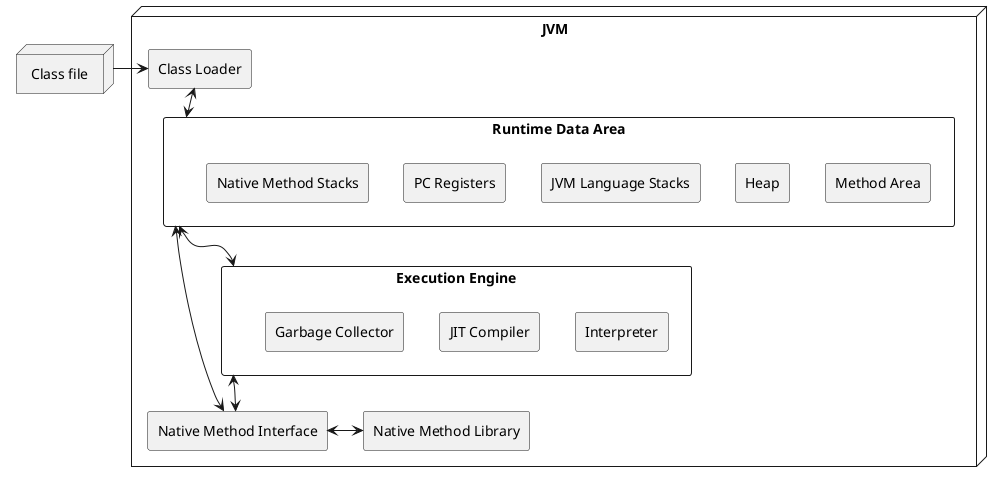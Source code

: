 @startuml

package "Class file" <<Node>> {
}

package JVM <<Node>> {
	package "Class Loader" <<Rectangle>> {
	}

	package "Runtime Data Area" <<Rectangle>> {
		package "Method Area" <<Rectangle>> {
		}
		package "Heap" <<Rectangle>> {
		}
		package "JVM Language Stacks" <<Rectangle>> {
		}
		package "PC Registers" <<Rectangle>> {
		}
		package "Native Method Stacks" <<Rectangle>> {
		}
	}

	package "Execution Engine" <<Rectangle>> {
		package "Interpreter" <<Rectangle>> {
		}
		package "JIT Compiler" <<Rectangle>> {
		}
		package "Garbage Collector" <<Rectangle>> {
		}
	}

	package "Native Method Interface" <<Rectangle>> {
	}

	package "Native Method Library" <<Rectangle>> {
	}
}


"Class file" -right-> "Class Loader"

"Class Loader" <--> "Runtime Data Area"

"Runtime Data Area" <--> "Execution Engine"

"Runtime Data Area" <--> "Native Method Interface"

"Execution Engine" <--> "Native Method Interface"

"Native Method Interface" <-right-> "Native Method Library"


'node "JVM" {
'	[Class Loader]
'
'		package "Runtime Data Area" {
'			[Method Area]
'			[Heap]
'			[JVM Language Stacks]
'			[PC Registers]
'			[Native Method Stacks]
'		}
'
'
'	package "Execution Engine" {
'		[Interpreter]
'		[JIT Compiler]
'		[Garbage Collector]
'	}
'
'	[Native Method Interface]
'
'	[Native Method Libraries]
'}

'class  <<Serializable>> {
'
'}
'
'hide member
'hide method
'hide <<Serializable>> circle


@enduml
